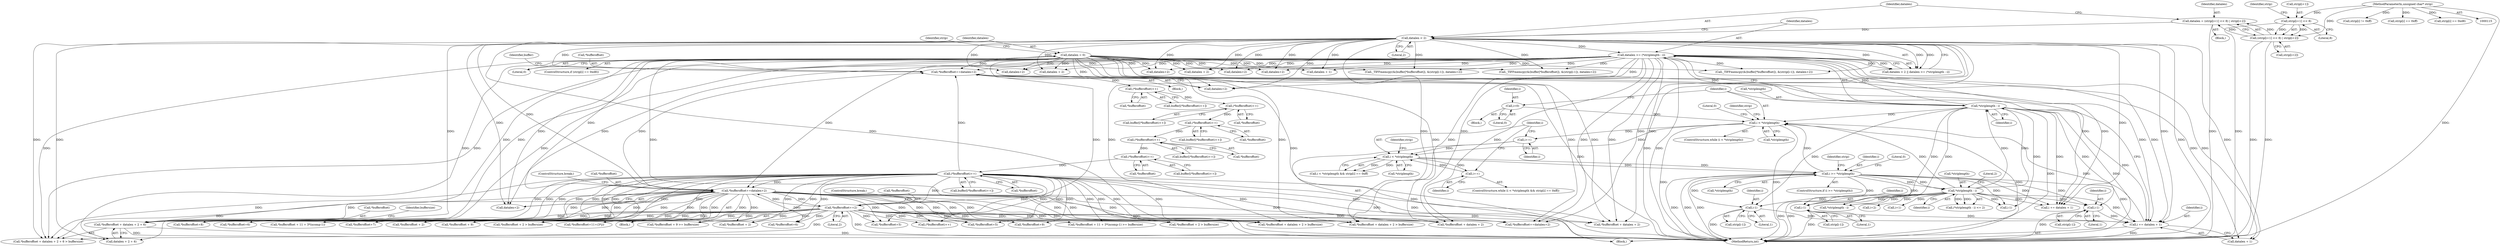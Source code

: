 digraph "0_libtiff_83a4b92815ea04969d494416eaae3d4c6b338e4a#diff-c8b4b355f9b5c06d585b23138e1c185f_3@pointer" {
"1000263" [label="(Call,*bufferoffset + datalen + 2 + 6)"];
"1000516" [label="(Call,(*bufferoffset)++)"];
"1000505" [label="(Call,(*bufferoffset)++)"];
"1000498" [label="(Call,(*bufferoffset)++)"];
"1000491" [label="(Call,(*bufferoffset)++)"];
"1000484" [label="(Call,(*bufferoffset)++)"];
"1000477" [label="(Call,(*bufferoffset)++)"];
"1000468" [label="(Call,*bufferoffset+=datalen+2)"];
"1000207" [label="(Call,datalen < 2)"];
"1000190" [label="(Call,datalen = (strip[i+1] << 8) | strip[i+2])"];
"1000192" [label="(Call,(strip[i+1] << 8) | strip[i+2])"];
"1000193" [label="(Call,strip[i+1] << 8)"];
"1000116" [label="(MethodParameterIn,unsigned char* strip)"];
"1000210" [label="(Call,datalen >= (*striplength - i))"];
"1000212" [label="(Call,*striplength - i)"];
"1000183" [label="(Call,*striplength - i)"];
"1000164" [label="(Call,i >= *striplength)"];
"1000152" [label="(Call,i < *striplength)"];
"1000148" [label="(Call,i++)"];
"1000129" [label="(Call,i < *striplength)"];
"1000125" [label="(Call,i=0)"];
"1000671" [label="(Call,i += datalen + 1)"];
"1000176" [label="(Call,datalen = 0)"];
"1000283" [label="(Call,i-1)"];
"1000545" [label="(Call,i-1)"];
"1000242" [label="(Call,i-1)"];
"1000161" [label="(Call,i++)"];
"1000551" [label="(Call,*bufferoffset+=datalen+2)"];
"1000246" [label="(Call,*bufferoffset+=2)"];
"1000249" [label="(Literal,2)"];
"1000482" [label="(Call,buffer[(*bufferoffset)++])"];
"1000274" [label="(Call,_TIFFmemcpy(&(buffer[*bufferoffset]), &(strip[i-1]), datalen+2))"];
"1000477" [label="(Call,(*bufferoffset)++)"];
"1000199" [label="(Literal,8)"];
"1000672" [label="(Identifier,i)"];
"1000243" [label="(Identifier,i)"];
"1000469" [label="(Call,*bufferoffset)"];
"1000547" [label="(Literal,1)"];
"1000286" [label="(Call,datalen+2)"];
"1000180" [label="(Block,)"];
"1000590" [label="(Call,*bufferoffset+=datalen+2)"];
"1000551" [label="(Call,*bufferoffset+=datalen+2)"];
"1000475" [label="(Call,buffer[(*bufferoffset)++])"];
"1000127" [label="(Literal,0)"];
"1000526" [label="(Call,*bufferoffset + datalen + 2 > buffersize)"];
"1000506" [label="(Call,*bufferoffset)"];
"1000207" [label="(Call,datalen < 2)"];
"1000514" [label="(Call,buffer[(*bufferoffset)++])"];
"1000191" [label="(Identifier,datalen)"];
"1000176" [label="(Call,datalen = 0)"];
"1000187" [label="(Literal,2)"];
"1000131" [label="(Call,*striplength)"];
"1000485" [label="(Call,*bufferoffset)"];
"1000128" [label="(ControlStructure,while (i < *striplength))"];
"1000492" [label="(Call,*bufferoffset)"];
"1000505" [label="(Call,(*bufferoffset)++)"];
"1000352" [label="(Call,*bufferoffset+11+(3*j))"];
"1000161" [label="(Call,i++)"];
"1000158" [label="(Identifier,strip)"];
"1000271" [label="(Identifier,buffersize)"];
"1000491" [label="(Call,(*bufferoffset)++)"];
"1000154" [label="(Call,*striplength)"];
"1000162" [label="(Identifier,i)"];
"1000517" [label="(Call,*bufferoffset)"];
"1000153" [label="(Identifier,i)"];
"1000290" [label="(Call,*bufferoffset + 9 >= buffersize)"];
"1000285" [label="(Literal,1)"];
"1000116" [label="(MethodParameterIn,unsigned char* strip)"];
"1000226" [label="(Call,*bufferoffset + 2)"];
"1000206" [label="(Call,datalen < 2 || datalen >= (*striplength - i))"];
"1000530" [label="(Call,datalen + 2)"];
"1000125" [label="(Call,i=0)"];
"1000302" [label="(Call,*bufferoffset+9)"];
"1000182" [label="(Call,(*striplength - i) <= 2)"];
"1000587" [label="(Call,datalen+2)"];
"1000478" [label="(Call,*bufferoffset)"];
"1000498" [label="(Call,(*bufferoffset)++)"];
"1000266" [label="(Call,datalen + 2 + 6)"];
"1000565" [label="(Call,*bufferoffset + datalen + 2 > buffersize)"];
"1000569" [label="(Call,datalen + 2)"];
"1000212" [label="(Call,*striplength - i)"];
"1000178" [label="(Literal,0)"];
"1000323" [label="(Call,*bufferoffset + 11 + 3*(ncomp-1) >= buffersize)"];
"1000677" [label="(Literal,0)"];
"1000173" [label="(Identifier,strip)"];
"1000639" [label="(Call,*striplength - i)"];
"1000536" [label="(Call,_TIFFmemcpy(&(buffer[*bufferoffset]), &(strip[i-1]), datalen+2))"];
"1000150" [label="(ControlStructure,while (i < *striplength && strip[i] == 0xff))"];
"1000434" [label="(Call,*bufferoffset+8)"];
"1000459" [label="(Call,*bufferoffset+6)"];
"1000575" [label="(Call,_TIFFmemcpy(&(buffer[*bufferoffset]), &(strip[i-1]), datalen+2))"];
"1000200" [label="(Call,strip[i+2])"];
"1000546" [label="(Identifier,i)"];
"1000246" [label="(Call,*bufferoffset+=2)"];
"1000165" [label="(Identifier,i)"];
"1000222" [label="(Block,)"];
"1000499" [label="(Call,*bufferoffset)"];
"1000671" [label="(Call,i += datalen + 1)"];
"1000201" [label="(Identifier,strip)"];
"1000209" [label="(Literal,2)"];
"1000593" [label="(Call,datalen+2)"];
"1000169" [label="(Literal,0)"];
"1000164" [label="(Call,i >= *striplength)"];
"1000143" [label="(Identifier,strip)"];
"1000126" [label="(Identifier,i)"];
"1000324" [label="(Call,*bufferoffset + 11 + 3*(ncomp-1))"];
"1000130" [label="(Identifier,i)"];
"1000184" [label="(Call,*striplength)"];
"1000244" [label="(Literal,1)"];
"1000151" [label="(Call,i < *striplength && strip[i] == 0xff)"];
"1000264" [label="(Call,*bufferoffset)"];
"1000425" [label="(Call,*bufferoffset+7)"];
"1000631" [label="(Call,datalen + 1)"];
"1000166" [label="(Call,*striplength)"];
"1000599" [label="(Call,*bufferoffset + 2 > buffersize)"];
"1000240" [label="(Call,strip[i-1])"];
"1000133" [label="(Block,)"];
"1000141" [label="(Call,strip[i] != 0xff)"];
"1000193" [label="(Call,strip[i+1] << 8)"];
"1000629" [label="(Call,i += datalen + 1)"];
"1000407" [label="(Call,*bufferoffset+6)"];
"1000129" [label="(Call,i < *striplength)"];
"1000516" [label="(Call,(*bufferoffset)++)"];
"1000190" [label="(Call,datalen = (strip[i+1] << 8) | strip[i+2])"];
"1000186" [label="(Identifier,i)"];
"1000208" [label="(Identifier,datalen)"];
"1000156" [label="(Call,strip[i] == 0xff)"];
"1000548" [label="(Call,datalen+2)"];
"1000211" [label="(Identifier,datalen)"];
"1000263" [label="(Call,*bufferoffset + datalen + 2 + 6)"];
"1000489" [label="(Call,buffer[(*bufferoffset)++])"];
"1000192" [label="(Call,(strip[i+1] << 8) | strip[i+2])"];
"1000183" [label="(Call,*striplength - i)"];
"1000210" [label="(Call,datalen >= (*striplength - i))"];
"1000673" [label="(Call,datalen + 1)"];
"1000177" [label="(Identifier,datalen)"];
"1000584" [label="(Call,i-1)"];
"1000171" [label="(Call,strip[i] == 0xd8)"];
"1000202" [label="(Call,i+2)"];
"1000468" [label="(Call,*bufferoffset+=datalen+2)"];
"1000503" [label="(Call,buffer[(*bufferoffset)++])"];
"1000496" [label="(Call,buffer[(*bufferoffset)++])"];
"1000471" [label="(Call,datalen+2)"];
"1000283" [label="(Call,i-1)"];
"1000247" [label="(Call,*bufferoffset)"];
"1000476" [label="(Identifier,buffer)"];
"1000220" [label="(Identifier,strip)"];
"1000600" [label="(Call,*bufferoffset + 2)"];
"1000170" [label="(ControlStructure,if (strip[i] == 0xd8))"];
"1000291" [label="(Call,*bufferoffset + 9)"];
"1000163" [label="(ControlStructure,if (i >= *striplength))"];
"1000242" [label="(Call,i-1)"];
"1000557" [label="(ControlStructure,break;)"];
"1000545" [label="(Call,i-1)"];
"1000554" [label="(Call,datalen+2)"];
"1000194" [label="(Call,strip[i+1])"];
"1000196" [label="(Call,i+1)"];
"1000225" [label="(Call,*bufferoffset + 2 > buffersize)"];
"1000213" [label="(Call,*striplength)"];
"1000284" [label="(Identifier,i)"];
"1000527" [label="(Call,*bufferoffset + datalen + 2)"];
"1000123" [label="(Block,)"];
"1000260" [label="(Block,)"];
"1000262" [label="(Call,*bufferoffset + datalen + 2 + 6 > buffersize)"];
"1000398" [label="(Call,*bufferoffset+5)"];
"1000152" [label="(Call,i < *striplength)"];
"1000552" [label="(Call,*bufferoffset)"];
"1000281" [label="(Call,strip[i-1])"];
"1000610" [label="(Call,(*bufferoffset)++)"];
"1000566" [label="(Call,*bufferoffset + datalen + 2)"];
"1000149" [label="(Identifier,i)"];
"1000445" [label="(Call,*bufferoffset+5)"];
"1000543" [label="(Call,strip[i-1])"];
"1000250" [label="(ControlStructure,break;)"];
"1000678" [label="(MethodReturn,int)"];
"1000148" [label="(Call,i++)"];
"1000484" [label="(Call,(*bufferoffset)++)"];
"1000215" [label="(Identifier,i)"];
"1000263" -> "1000262"  [label="AST: "];
"1000263" -> "1000266"  [label="CFG: "];
"1000264" -> "1000263"  [label="AST: "];
"1000266" -> "1000263"  [label="AST: "];
"1000271" -> "1000263"  [label="CFG: "];
"1000263" -> "1000678"  [label="DDG: "];
"1000263" -> "1000678"  [label="DDG: "];
"1000516" -> "1000263"  [label="DDG: "];
"1000551" -> "1000263"  [label="DDG: "];
"1000246" -> "1000263"  [label="DDG: "];
"1000207" -> "1000263"  [label="DDG: "];
"1000210" -> "1000263"  [label="DDG: "];
"1000176" -> "1000263"  [label="DDG: "];
"1000516" -> "1000514"  [label="AST: "];
"1000516" -> "1000517"  [label="CFG: "];
"1000517" -> "1000516"  [label="AST: "];
"1000514" -> "1000516"  [label="CFG: "];
"1000516" -> "1000678"  [label="DDG: "];
"1000516" -> "1000225"  [label="DDG: "];
"1000516" -> "1000226"  [label="DDG: "];
"1000516" -> "1000246"  [label="DDG: "];
"1000516" -> "1000262"  [label="DDG: "];
"1000516" -> "1000290"  [label="DDG: "];
"1000516" -> "1000291"  [label="DDG: "];
"1000516" -> "1000302"  [label="DDG: "];
"1000516" -> "1000323"  [label="DDG: "];
"1000516" -> "1000324"  [label="DDG: "];
"1000516" -> "1000352"  [label="DDG: "];
"1000516" -> "1000398"  [label="DDG: "];
"1000516" -> "1000407"  [label="DDG: "];
"1000516" -> "1000425"  [label="DDG: "];
"1000516" -> "1000434"  [label="DDG: "];
"1000516" -> "1000445"  [label="DDG: "];
"1000516" -> "1000459"  [label="DDG: "];
"1000516" -> "1000468"  [label="DDG: "];
"1000505" -> "1000516"  [label="DDG: "];
"1000516" -> "1000526"  [label="DDG: "];
"1000516" -> "1000527"  [label="DDG: "];
"1000516" -> "1000551"  [label="DDG: "];
"1000516" -> "1000565"  [label="DDG: "];
"1000516" -> "1000566"  [label="DDG: "];
"1000516" -> "1000590"  [label="DDG: "];
"1000516" -> "1000599"  [label="DDG: "];
"1000516" -> "1000600"  [label="DDG: "];
"1000516" -> "1000610"  [label="DDG: "];
"1000505" -> "1000503"  [label="AST: "];
"1000505" -> "1000506"  [label="CFG: "];
"1000506" -> "1000505"  [label="AST: "];
"1000503" -> "1000505"  [label="CFG: "];
"1000498" -> "1000505"  [label="DDG: "];
"1000498" -> "1000496"  [label="AST: "];
"1000498" -> "1000499"  [label="CFG: "];
"1000499" -> "1000498"  [label="AST: "];
"1000496" -> "1000498"  [label="CFG: "];
"1000491" -> "1000498"  [label="DDG: "];
"1000491" -> "1000489"  [label="AST: "];
"1000491" -> "1000492"  [label="CFG: "];
"1000492" -> "1000491"  [label="AST: "];
"1000489" -> "1000491"  [label="CFG: "];
"1000484" -> "1000491"  [label="DDG: "];
"1000484" -> "1000482"  [label="AST: "];
"1000484" -> "1000485"  [label="CFG: "];
"1000485" -> "1000484"  [label="AST: "];
"1000482" -> "1000484"  [label="CFG: "];
"1000477" -> "1000484"  [label="DDG: "];
"1000477" -> "1000475"  [label="AST: "];
"1000477" -> "1000478"  [label="CFG: "];
"1000478" -> "1000477"  [label="AST: "];
"1000475" -> "1000477"  [label="CFG: "];
"1000468" -> "1000477"  [label="DDG: "];
"1000468" -> "1000260"  [label="AST: "];
"1000468" -> "1000471"  [label="CFG: "];
"1000469" -> "1000468"  [label="AST: "];
"1000471" -> "1000468"  [label="AST: "];
"1000476" -> "1000468"  [label="CFG: "];
"1000468" -> "1000678"  [label="DDG: "];
"1000207" -> "1000468"  [label="DDG: "];
"1000210" -> "1000468"  [label="DDG: "];
"1000176" -> "1000468"  [label="DDG: "];
"1000551" -> "1000468"  [label="DDG: "];
"1000246" -> "1000468"  [label="DDG: "];
"1000207" -> "1000206"  [label="AST: "];
"1000207" -> "1000209"  [label="CFG: "];
"1000208" -> "1000207"  [label="AST: "];
"1000209" -> "1000207"  [label="AST: "];
"1000211" -> "1000207"  [label="CFG: "];
"1000206" -> "1000207"  [label="CFG: "];
"1000207" -> "1000678"  [label="DDG: "];
"1000207" -> "1000206"  [label="DDG: "];
"1000207" -> "1000206"  [label="DDG: "];
"1000190" -> "1000207"  [label="DDG: "];
"1000207" -> "1000210"  [label="DDG: "];
"1000207" -> "1000262"  [label="DDG: "];
"1000207" -> "1000266"  [label="DDG: "];
"1000207" -> "1000274"  [label="DDG: "];
"1000207" -> "1000286"  [label="DDG: "];
"1000207" -> "1000471"  [label="DDG: "];
"1000207" -> "1000526"  [label="DDG: "];
"1000207" -> "1000527"  [label="DDG: "];
"1000207" -> "1000530"  [label="DDG: "];
"1000207" -> "1000536"  [label="DDG: "];
"1000207" -> "1000548"  [label="DDG: "];
"1000207" -> "1000551"  [label="DDG: "];
"1000207" -> "1000554"  [label="DDG: "];
"1000207" -> "1000565"  [label="DDG: "];
"1000207" -> "1000566"  [label="DDG: "];
"1000207" -> "1000569"  [label="DDG: "];
"1000207" -> "1000575"  [label="DDG: "];
"1000207" -> "1000587"  [label="DDG: "];
"1000207" -> "1000590"  [label="DDG: "];
"1000207" -> "1000593"  [label="DDG: "];
"1000207" -> "1000629"  [label="DDG: "];
"1000207" -> "1000631"  [label="DDG: "];
"1000207" -> "1000671"  [label="DDG: "];
"1000207" -> "1000673"  [label="DDG: "];
"1000190" -> "1000180"  [label="AST: "];
"1000190" -> "1000192"  [label="CFG: "];
"1000191" -> "1000190"  [label="AST: "];
"1000192" -> "1000190"  [label="AST: "];
"1000208" -> "1000190"  [label="CFG: "];
"1000190" -> "1000678"  [label="DDG: "];
"1000192" -> "1000190"  [label="DDG: "];
"1000192" -> "1000190"  [label="DDG: "];
"1000192" -> "1000200"  [label="CFG: "];
"1000193" -> "1000192"  [label="AST: "];
"1000200" -> "1000192"  [label="AST: "];
"1000192" -> "1000678"  [label="DDG: "];
"1000192" -> "1000678"  [label="DDG: "];
"1000193" -> "1000192"  [label="DDG: "];
"1000193" -> "1000192"  [label="DDG: "];
"1000116" -> "1000192"  [label="DDG: "];
"1000193" -> "1000199"  [label="CFG: "];
"1000194" -> "1000193"  [label="AST: "];
"1000199" -> "1000193"  [label="AST: "];
"1000201" -> "1000193"  [label="CFG: "];
"1000193" -> "1000678"  [label="DDG: "];
"1000116" -> "1000193"  [label="DDG: "];
"1000116" -> "1000115"  [label="AST: "];
"1000116" -> "1000678"  [label="DDG: "];
"1000116" -> "1000141"  [label="DDG: "];
"1000116" -> "1000156"  [label="DDG: "];
"1000116" -> "1000171"  [label="DDG: "];
"1000210" -> "1000206"  [label="AST: "];
"1000210" -> "1000212"  [label="CFG: "];
"1000211" -> "1000210"  [label="AST: "];
"1000212" -> "1000210"  [label="AST: "];
"1000206" -> "1000210"  [label="CFG: "];
"1000210" -> "1000678"  [label="DDG: "];
"1000210" -> "1000678"  [label="DDG: "];
"1000210" -> "1000206"  [label="DDG: "];
"1000210" -> "1000206"  [label="DDG: "];
"1000212" -> "1000210"  [label="DDG: "];
"1000212" -> "1000210"  [label="DDG: "];
"1000210" -> "1000262"  [label="DDG: "];
"1000210" -> "1000266"  [label="DDG: "];
"1000210" -> "1000274"  [label="DDG: "];
"1000210" -> "1000286"  [label="DDG: "];
"1000210" -> "1000471"  [label="DDG: "];
"1000210" -> "1000526"  [label="DDG: "];
"1000210" -> "1000527"  [label="DDG: "];
"1000210" -> "1000530"  [label="DDG: "];
"1000210" -> "1000536"  [label="DDG: "];
"1000210" -> "1000548"  [label="DDG: "];
"1000210" -> "1000551"  [label="DDG: "];
"1000210" -> "1000554"  [label="DDG: "];
"1000210" -> "1000565"  [label="DDG: "];
"1000210" -> "1000566"  [label="DDG: "];
"1000210" -> "1000569"  [label="DDG: "];
"1000210" -> "1000575"  [label="DDG: "];
"1000210" -> "1000587"  [label="DDG: "];
"1000210" -> "1000590"  [label="DDG: "];
"1000210" -> "1000593"  [label="DDG: "];
"1000210" -> "1000629"  [label="DDG: "];
"1000210" -> "1000631"  [label="DDG: "];
"1000210" -> "1000671"  [label="DDG: "];
"1000210" -> "1000673"  [label="DDG: "];
"1000212" -> "1000215"  [label="CFG: "];
"1000213" -> "1000212"  [label="AST: "];
"1000215" -> "1000212"  [label="AST: "];
"1000212" -> "1000678"  [label="DDG: "];
"1000212" -> "1000678"  [label="DDG: "];
"1000212" -> "1000129"  [label="DDG: "];
"1000183" -> "1000212"  [label="DDG: "];
"1000183" -> "1000212"  [label="DDG: "];
"1000212" -> "1000242"  [label="DDG: "];
"1000212" -> "1000283"  [label="DDG: "];
"1000212" -> "1000545"  [label="DDG: "];
"1000212" -> "1000584"  [label="DDG: "];
"1000212" -> "1000629"  [label="DDG: "];
"1000212" -> "1000639"  [label="DDG: "];
"1000212" -> "1000671"  [label="DDG: "];
"1000183" -> "1000182"  [label="AST: "];
"1000183" -> "1000186"  [label="CFG: "];
"1000184" -> "1000183"  [label="AST: "];
"1000186" -> "1000183"  [label="AST: "];
"1000187" -> "1000183"  [label="CFG: "];
"1000183" -> "1000678"  [label="DDG: "];
"1000183" -> "1000678"  [label="DDG: "];
"1000183" -> "1000129"  [label="DDG: "];
"1000183" -> "1000182"  [label="DDG: "];
"1000183" -> "1000182"  [label="DDG: "];
"1000164" -> "1000183"  [label="DDG: "];
"1000164" -> "1000183"  [label="DDG: "];
"1000183" -> "1000196"  [label="DDG: "];
"1000183" -> "1000202"  [label="DDG: "];
"1000183" -> "1000242"  [label="DDG: "];
"1000183" -> "1000283"  [label="DDG: "];
"1000183" -> "1000545"  [label="DDG: "];
"1000183" -> "1000584"  [label="DDG: "];
"1000183" -> "1000629"  [label="DDG: "];
"1000183" -> "1000639"  [label="DDG: "];
"1000183" -> "1000671"  [label="DDG: "];
"1000164" -> "1000163"  [label="AST: "];
"1000164" -> "1000166"  [label="CFG: "];
"1000165" -> "1000164"  [label="AST: "];
"1000166" -> "1000164"  [label="AST: "];
"1000169" -> "1000164"  [label="CFG: "];
"1000173" -> "1000164"  [label="CFG: "];
"1000164" -> "1000678"  [label="DDG: "];
"1000164" -> "1000678"  [label="DDG: "];
"1000164" -> "1000678"  [label="DDG: "];
"1000164" -> "1000129"  [label="DDG: "];
"1000152" -> "1000164"  [label="DDG: "];
"1000152" -> "1000164"  [label="DDG: "];
"1000164" -> "1000242"  [label="DDG: "];
"1000164" -> "1000283"  [label="DDG: "];
"1000164" -> "1000545"  [label="DDG: "];
"1000164" -> "1000584"  [label="DDG: "];
"1000164" -> "1000629"  [label="DDG: "];
"1000164" -> "1000639"  [label="DDG: "];
"1000164" -> "1000671"  [label="DDG: "];
"1000152" -> "1000151"  [label="AST: "];
"1000152" -> "1000154"  [label="CFG: "];
"1000153" -> "1000152"  [label="AST: "];
"1000154" -> "1000152"  [label="AST: "];
"1000158" -> "1000152"  [label="CFG: "];
"1000151" -> "1000152"  [label="CFG: "];
"1000152" -> "1000151"  [label="DDG: "];
"1000152" -> "1000151"  [label="DDG: "];
"1000148" -> "1000152"  [label="DDG: "];
"1000161" -> "1000152"  [label="DDG: "];
"1000129" -> "1000152"  [label="DDG: "];
"1000152" -> "1000161"  [label="DDG: "];
"1000148" -> "1000133"  [label="AST: "];
"1000148" -> "1000149"  [label="CFG: "];
"1000149" -> "1000148"  [label="AST: "];
"1000153" -> "1000148"  [label="CFG: "];
"1000129" -> "1000148"  [label="DDG: "];
"1000129" -> "1000128"  [label="AST: "];
"1000129" -> "1000131"  [label="CFG: "];
"1000130" -> "1000129"  [label="AST: "];
"1000131" -> "1000129"  [label="AST: "];
"1000143" -> "1000129"  [label="CFG: "];
"1000677" -> "1000129"  [label="CFG: "];
"1000129" -> "1000678"  [label="DDG: "];
"1000129" -> "1000678"  [label="DDG: "];
"1000129" -> "1000678"  [label="DDG: "];
"1000125" -> "1000129"  [label="DDG: "];
"1000671" -> "1000129"  [label="DDG: "];
"1000125" -> "1000123"  [label="AST: "];
"1000125" -> "1000127"  [label="CFG: "];
"1000126" -> "1000125"  [label="AST: "];
"1000127" -> "1000125"  [label="AST: "];
"1000130" -> "1000125"  [label="CFG: "];
"1000671" -> "1000133"  [label="AST: "];
"1000671" -> "1000673"  [label="CFG: "];
"1000672" -> "1000671"  [label="AST: "];
"1000673" -> "1000671"  [label="AST: "];
"1000130" -> "1000671"  [label="CFG: "];
"1000671" -> "1000678"  [label="DDG: "];
"1000176" -> "1000671"  [label="DDG: "];
"1000283" -> "1000671"  [label="DDG: "];
"1000545" -> "1000671"  [label="DDG: "];
"1000242" -> "1000671"  [label="DDG: "];
"1000176" -> "1000170"  [label="AST: "];
"1000176" -> "1000178"  [label="CFG: "];
"1000177" -> "1000176"  [label="AST: "];
"1000178" -> "1000176"  [label="AST: "];
"1000220" -> "1000176"  [label="CFG: "];
"1000176" -> "1000678"  [label="DDG: "];
"1000176" -> "1000262"  [label="DDG: "];
"1000176" -> "1000266"  [label="DDG: "];
"1000176" -> "1000274"  [label="DDG: "];
"1000176" -> "1000286"  [label="DDG: "];
"1000176" -> "1000471"  [label="DDG: "];
"1000176" -> "1000526"  [label="DDG: "];
"1000176" -> "1000527"  [label="DDG: "];
"1000176" -> "1000530"  [label="DDG: "];
"1000176" -> "1000536"  [label="DDG: "];
"1000176" -> "1000548"  [label="DDG: "];
"1000176" -> "1000551"  [label="DDG: "];
"1000176" -> "1000554"  [label="DDG: "];
"1000176" -> "1000565"  [label="DDG: "];
"1000176" -> "1000566"  [label="DDG: "];
"1000176" -> "1000569"  [label="DDG: "];
"1000176" -> "1000575"  [label="DDG: "];
"1000176" -> "1000587"  [label="DDG: "];
"1000176" -> "1000590"  [label="DDG: "];
"1000176" -> "1000593"  [label="DDG: "];
"1000176" -> "1000629"  [label="DDG: "];
"1000176" -> "1000631"  [label="DDG: "];
"1000176" -> "1000673"  [label="DDG: "];
"1000283" -> "1000281"  [label="AST: "];
"1000283" -> "1000285"  [label="CFG: "];
"1000284" -> "1000283"  [label="AST: "];
"1000285" -> "1000283"  [label="AST: "];
"1000281" -> "1000283"  [label="CFG: "];
"1000283" -> "1000678"  [label="DDG: "];
"1000545" -> "1000543"  [label="AST: "];
"1000545" -> "1000547"  [label="CFG: "];
"1000546" -> "1000545"  [label="AST: "];
"1000547" -> "1000545"  [label="AST: "];
"1000543" -> "1000545"  [label="CFG: "];
"1000545" -> "1000678"  [label="DDG: "];
"1000242" -> "1000240"  [label="AST: "];
"1000242" -> "1000244"  [label="CFG: "];
"1000243" -> "1000242"  [label="AST: "];
"1000244" -> "1000242"  [label="AST: "];
"1000240" -> "1000242"  [label="CFG: "];
"1000242" -> "1000678"  [label="DDG: "];
"1000161" -> "1000150"  [label="AST: "];
"1000161" -> "1000162"  [label="CFG: "];
"1000162" -> "1000161"  [label="AST: "];
"1000153" -> "1000161"  [label="CFG: "];
"1000551" -> "1000222"  [label="AST: "];
"1000551" -> "1000554"  [label="CFG: "];
"1000552" -> "1000551"  [label="AST: "];
"1000554" -> "1000551"  [label="AST: "];
"1000557" -> "1000551"  [label="CFG: "];
"1000551" -> "1000678"  [label="DDG: "];
"1000551" -> "1000678"  [label="DDG: "];
"1000551" -> "1000225"  [label="DDG: "];
"1000551" -> "1000226"  [label="DDG: "];
"1000551" -> "1000246"  [label="DDG: "];
"1000551" -> "1000262"  [label="DDG: "];
"1000551" -> "1000290"  [label="DDG: "];
"1000551" -> "1000291"  [label="DDG: "];
"1000551" -> "1000302"  [label="DDG: "];
"1000551" -> "1000323"  [label="DDG: "];
"1000551" -> "1000324"  [label="DDG: "];
"1000551" -> "1000352"  [label="DDG: "];
"1000551" -> "1000398"  [label="DDG: "];
"1000551" -> "1000407"  [label="DDG: "];
"1000551" -> "1000425"  [label="DDG: "];
"1000551" -> "1000434"  [label="DDG: "];
"1000551" -> "1000445"  [label="DDG: "];
"1000551" -> "1000459"  [label="DDG: "];
"1000551" -> "1000526"  [label="DDG: "];
"1000551" -> "1000527"  [label="DDG: "];
"1000246" -> "1000551"  [label="DDG: "];
"1000551" -> "1000565"  [label="DDG: "];
"1000551" -> "1000566"  [label="DDG: "];
"1000551" -> "1000590"  [label="DDG: "];
"1000551" -> "1000599"  [label="DDG: "];
"1000551" -> "1000600"  [label="DDG: "];
"1000551" -> "1000610"  [label="DDG: "];
"1000246" -> "1000222"  [label="AST: "];
"1000246" -> "1000249"  [label="CFG: "];
"1000247" -> "1000246"  [label="AST: "];
"1000249" -> "1000246"  [label="AST: "];
"1000250" -> "1000246"  [label="CFG: "];
"1000246" -> "1000678"  [label="DDG: "];
"1000246" -> "1000225"  [label="DDG: "];
"1000246" -> "1000226"  [label="DDG: "];
"1000246" -> "1000262"  [label="DDG: "];
"1000246" -> "1000290"  [label="DDG: "];
"1000246" -> "1000291"  [label="DDG: "];
"1000246" -> "1000302"  [label="DDG: "];
"1000246" -> "1000323"  [label="DDG: "];
"1000246" -> "1000324"  [label="DDG: "];
"1000246" -> "1000352"  [label="DDG: "];
"1000246" -> "1000398"  [label="DDG: "];
"1000246" -> "1000407"  [label="DDG: "];
"1000246" -> "1000425"  [label="DDG: "];
"1000246" -> "1000434"  [label="DDG: "];
"1000246" -> "1000445"  [label="DDG: "];
"1000246" -> "1000459"  [label="DDG: "];
"1000246" -> "1000526"  [label="DDG: "];
"1000246" -> "1000527"  [label="DDG: "];
"1000246" -> "1000565"  [label="DDG: "];
"1000246" -> "1000566"  [label="DDG: "];
"1000246" -> "1000590"  [label="DDG: "];
"1000246" -> "1000599"  [label="DDG: "];
"1000246" -> "1000600"  [label="DDG: "];
"1000246" -> "1000610"  [label="DDG: "];
}
